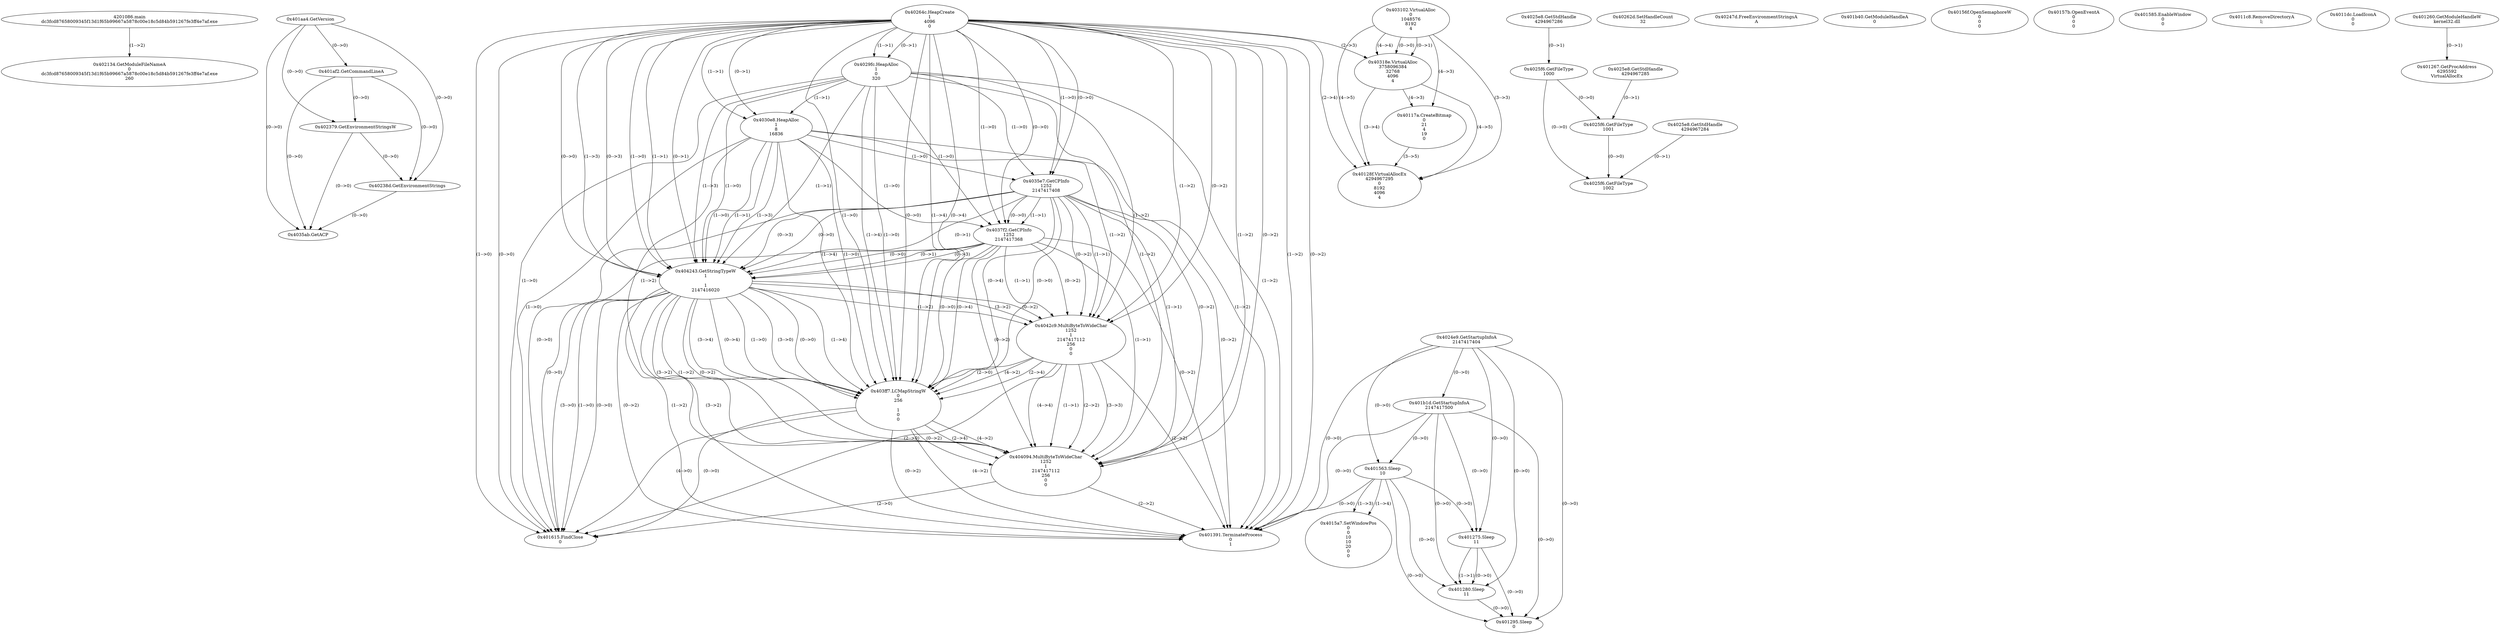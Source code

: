 // Global SCDG with merge call
digraph {
	0 [label="4201086.main
dc3fcd87658009345f13d1f65b99667a5878c00e18c5d84b591267fe3ff4e7af.exe"]
	1 [label="0x401aa4.GetVersion
"]
	2 [label="0x40264c.HeapCreate
1
4096
0"]
	3 [label="0x4029fc.HeapAlloc
1
0
320"]
	2 -> 3 [label="(1-->1)"]
	2 -> 3 [label="(0-->1)"]
	4 [label="0x4030e8.HeapAlloc
1
8
16836"]
	2 -> 4 [label="(1-->1)"]
	2 -> 4 [label="(0-->1)"]
	3 -> 4 [label="(1-->1)"]
	5 [label="0x403102.VirtualAlloc
0
1048576
8192
4"]
	6 [label="0x40318e.VirtualAlloc
3758096384
32768
4096
4"]
	5 -> 6 [label="(0-->1)"]
	2 -> 6 [label="(2-->3)"]
	5 -> 6 [label="(4-->4)"]
	5 -> 6 [label="(0-->0)"]
	7 [label="0x4024e9.GetStartupInfoA
2147417404"]
	8 [label="0x4025e8.GetStdHandle
4294967286"]
	9 [label="0x4025f6.GetFileType
1000"]
	8 -> 9 [label="(0-->1)"]
	10 [label="0x4025e8.GetStdHandle
4294967285"]
	11 [label="0x4025f6.GetFileType
1001"]
	10 -> 11 [label="(0-->1)"]
	9 -> 11 [label="(0-->0)"]
	12 [label="0x4025e8.GetStdHandle
4294967284"]
	13 [label="0x4025f6.GetFileType
1002"]
	12 -> 13 [label="(0-->1)"]
	9 -> 13 [label="(0-->0)"]
	11 -> 13 [label="(0-->0)"]
	14 [label="0x40262d.SetHandleCount
32"]
	15 [label="0x401af2.GetCommandLineA
"]
	1 -> 15 [label="(0-->0)"]
	16 [label="0x402379.GetEnvironmentStringsW
"]
	1 -> 16 [label="(0-->0)"]
	15 -> 16 [label="(0-->0)"]
	17 [label="0x40238d.GetEnvironmentStrings
"]
	1 -> 17 [label="(0-->0)"]
	15 -> 17 [label="(0-->0)"]
	16 -> 17 [label="(0-->0)"]
	18 [label="0x40247d.FreeEnvironmentStringsA
A"]
	19 [label="0x4035ab.GetACP
"]
	1 -> 19 [label="(0-->0)"]
	15 -> 19 [label="(0-->0)"]
	16 -> 19 [label="(0-->0)"]
	17 -> 19 [label="(0-->0)"]
	20 [label="0x4035e7.GetCPInfo
1252
2147417408"]
	2 -> 20 [label="(1-->0)"]
	2 -> 20 [label="(0-->0)"]
	3 -> 20 [label="(1-->0)"]
	4 -> 20 [label="(1-->0)"]
	21 [label="0x4037f2.GetCPInfo
1252
2147417368"]
	20 -> 21 [label="(1-->1)"]
	2 -> 21 [label="(1-->0)"]
	2 -> 21 [label="(0-->0)"]
	3 -> 21 [label="(1-->0)"]
	4 -> 21 [label="(1-->0)"]
	20 -> 21 [label="(0-->0)"]
	22 [label="0x404243.GetStringTypeW
1

1
2147416020"]
	2 -> 22 [label="(1-->1)"]
	2 -> 22 [label="(0-->1)"]
	3 -> 22 [label="(1-->1)"]
	4 -> 22 [label="(1-->1)"]
	20 -> 22 [label="(0-->1)"]
	21 -> 22 [label="(0-->1)"]
	2 -> 22 [label="(1-->3)"]
	2 -> 22 [label="(0-->3)"]
	3 -> 22 [label="(1-->3)"]
	4 -> 22 [label="(1-->3)"]
	20 -> 22 [label="(0-->3)"]
	21 -> 22 [label="(0-->3)"]
	2 -> 22 [label="(1-->0)"]
	2 -> 22 [label="(0-->0)"]
	3 -> 22 [label="(1-->0)"]
	4 -> 22 [label="(1-->0)"]
	20 -> 22 [label="(0-->0)"]
	21 -> 22 [label="(0-->0)"]
	23 [label="0x4042c9.MultiByteToWideChar
1252
1
2147417112
256
0
0"]
	20 -> 23 [label="(1-->1)"]
	21 -> 23 [label="(1-->1)"]
	2 -> 23 [label="(1-->2)"]
	2 -> 23 [label="(0-->2)"]
	3 -> 23 [label="(1-->2)"]
	4 -> 23 [label="(1-->2)"]
	20 -> 23 [label="(0-->2)"]
	21 -> 23 [label="(0-->2)"]
	22 -> 23 [label="(1-->2)"]
	22 -> 23 [label="(3-->2)"]
	22 -> 23 [label="(0-->2)"]
	24 [label="0x403ff7.LCMapStringW
0
256

1
0
0"]
	23 -> 24 [label="(4-->2)"]
	2 -> 24 [label="(1-->4)"]
	2 -> 24 [label="(0-->4)"]
	3 -> 24 [label="(1-->4)"]
	4 -> 24 [label="(1-->4)"]
	20 -> 24 [label="(0-->4)"]
	21 -> 24 [label="(0-->4)"]
	22 -> 24 [label="(1-->4)"]
	22 -> 24 [label="(3-->4)"]
	22 -> 24 [label="(0-->4)"]
	23 -> 24 [label="(2-->4)"]
	2 -> 24 [label="(1-->0)"]
	2 -> 24 [label="(0-->0)"]
	3 -> 24 [label="(1-->0)"]
	4 -> 24 [label="(1-->0)"]
	20 -> 24 [label="(0-->0)"]
	21 -> 24 [label="(0-->0)"]
	22 -> 24 [label="(1-->0)"]
	22 -> 24 [label="(3-->0)"]
	22 -> 24 [label="(0-->0)"]
	23 -> 24 [label="(2-->0)"]
	25 [label="0x404094.MultiByteToWideChar
1252
1
2147417112
256
0
0"]
	20 -> 25 [label="(1-->1)"]
	21 -> 25 [label="(1-->1)"]
	23 -> 25 [label="(1-->1)"]
	2 -> 25 [label="(1-->2)"]
	2 -> 25 [label="(0-->2)"]
	3 -> 25 [label="(1-->2)"]
	4 -> 25 [label="(1-->2)"]
	20 -> 25 [label="(0-->2)"]
	21 -> 25 [label="(0-->2)"]
	22 -> 25 [label="(1-->2)"]
	22 -> 25 [label="(3-->2)"]
	22 -> 25 [label="(0-->2)"]
	23 -> 25 [label="(2-->2)"]
	24 -> 25 [label="(4-->2)"]
	24 -> 25 [label="(0-->2)"]
	23 -> 25 [label="(3-->3)"]
	23 -> 25 [label="(4-->4)"]
	24 -> 25 [label="(2-->4)"]
	26 [label="0x402134.GetModuleFileNameA
0
dc3fcd87658009345f13d1f65b99667a5878c00e18c5d84b591267fe3ff4e7af.exe
260"]
	0 -> 26 [label="(1-->2)"]
	27 [label="0x401b1d.GetStartupInfoA
2147417500"]
	7 -> 27 [label="(0-->0)"]
	28 [label="0x401b40.GetModuleHandleA
0"]
	29 [label="0x401563.Sleep
10"]
	7 -> 29 [label="(0-->0)"]
	27 -> 29 [label="(0-->0)"]
	30 [label="0x40156f.OpenSemaphoreW
0
0
0"]
	31 [label="0x40157b.OpenEventA
0
0
0"]
	32 [label="0x401585.EnableWindow
0
0"]
	33 [label="0x4015a7.SetWindowPos
0
0
10
10
20
0
0"]
	29 -> 33 [label="(1-->3)"]
	29 -> 33 [label="(1-->4)"]
	34 [label="0x40117a.CreateBitmap
0
21
4
19
0"]
	5 -> 34 [label="(4-->3)"]
	6 -> 34 [label="(4-->3)"]
	35 [label="0x4011c8.RemoveDirectoryA
l;"]
	36 [label="0x4011dc.LoadIconA
0
0"]
	37 [label="0x401391.TerminateProcess
0
1"]
	2 -> 37 [label="(1-->2)"]
	2 -> 37 [label="(0-->2)"]
	3 -> 37 [label="(1-->2)"]
	4 -> 37 [label="(1-->2)"]
	20 -> 37 [label="(0-->2)"]
	21 -> 37 [label="(0-->2)"]
	22 -> 37 [label="(1-->2)"]
	22 -> 37 [label="(3-->2)"]
	22 -> 37 [label="(0-->2)"]
	23 -> 37 [label="(2-->2)"]
	24 -> 37 [label="(4-->2)"]
	24 -> 37 [label="(0-->2)"]
	25 -> 37 [label="(2-->2)"]
	7 -> 37 [label="(0-->0)"]
	27 -> 37 [label="(0-->0)"]
	29 -> 37 [label="(0-->0)"]
	38 [label="0x401260.GetModuleHandleW
kernel32.dll"]
	39 [label="0x401267.GetProcAddress
6295592
VirtualAllocEx"]
	38 -> 39 [label="(0-->1)"]
	40 [label="0x401275.Sleep
11"]
	7 -> 40 [label="(0-->0)"]
	27 -> 40 [label="(0-->0)"]
	29 -> 40 [label="(0-->0)"]
	41 [label="0x401280.Sleep
11"]
	40 -> 41 [label="(1-->1)"]
	7 -> 41 [label="(0-->0)"]
	27 -> 41 [label="(0-->0)"]
	29 -> 41 [label="(0-->0)"]
	40 -> 41 [label="(0-->0)"]
	42 [label="0x40128f.VirtualAllocEx
4294967295
0
8192
4096
4"]
	5 -> 42 [label="(3-->3)"]
	2 -> 42 [label="(2-->4)"]
	6 -> 42 [label="(3-->4)"]
	5 -> 42 [label="(4-->5)"]
	6 -> 42 [label="(4-->5)"]
	34 -> 42 [label="(3-->5)"]
	43 [label="0x401295.Sleep
0"]
	7 -> 43 [label="(0-->0)"]
	27 -> 43 [label="(0-->0)"]
	29 -> 43 [label="(0-->0)"]
	40 -> 43 [label="(0-->0)"]
	41 -> 43 [label="(0-->0)"]
	44 [label="0x401615.FindClose
0"]
	2 -> 44 [label="(1-->0)"]
	2 -> 44 [label="(0-->0)"]
	3 -> 44 [label="(1-->0)"]
	4 -> 44 [label="(1-->0)"]
	20 -> 44 [label="(0-->0)"]
	21 -> 44 [label="(0-->0)"]
	22 -> 44 [label="(1-->0)"]
	22 -> 44 [label="(3-->0)"]
	22 -> 44 [label="(0-->0)"]
	23 -> 44 [label="(2-->0)"]
	24 -> 44 [label="(4-->0)"]
	24 -> 44 [label="(0-->0)"]
	25 -> 44 [label="(2-->0)"]
}
